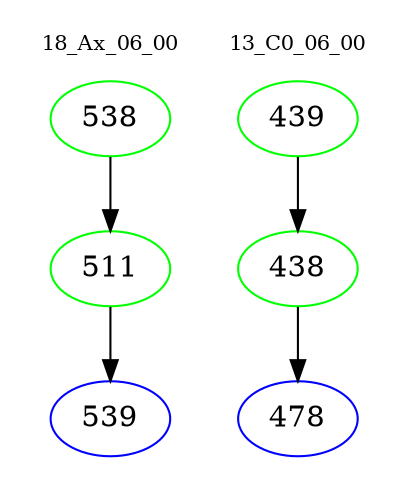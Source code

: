 digraph{
subgraph cluster_0 {
color = white
label = "18_Ax_06_00";
fontsize=10;
T0_538 [label="538", color="green"]
T0_538 -> T0_511 [color="black"]
T0_511 [label="511", color="green"]
T0_511 -> T0_539 [color="black"]
T0_539 [label="539", color="blue"]
}
subgraph cluster_1 {
color = white
label = "13_C0_06_00";
fontsize=10;
T1_439 [label="439", color="green"]
T1_439 -> T1_438 [color="black"]
T1_438 [label="438", color="green"]
T1_438 -> T1_478 [color="black"]
T1_478 [label="478", color="blue"]
}
}
